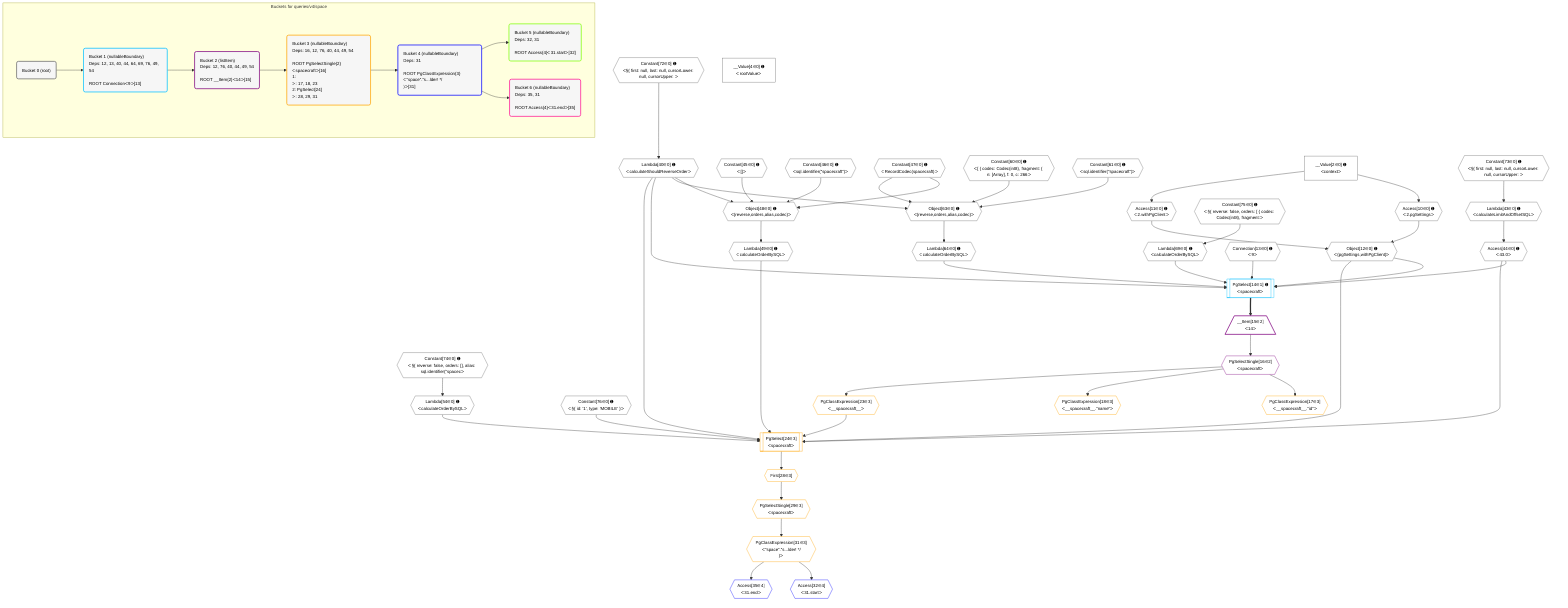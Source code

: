 %%{init: {'themeVariables': { 'fontSize': '12px'}}}%%
graph TD
    classDef path fill:#eee,stroke:#000,color:#000
    classDef plan fill:#fff,stroke-width:1px,color:#000
    classDef itemplan fill:#fff,stroke-width:2px,color:#000
    classDef unbatchedplan fill:#dff,stroke-width:1px,color:#000
    classDef sideeffectplan fill:#fcc,stroke-width:2px,color:#000
    classDef bucket fill:#f6f6f6,color:#000,stroke-width:2px,text-align:left


    %% plan dependencies
    Object48{{"Object[48∈0] ➊<br />ᐸ{reverse,orders,alias,codec}ᐳ"}}:::plan
    Lambda40{{"Lambda[40∈0] ➊<br />ᐸcalculateShouldReverseOrderᐳ"}}:::plan
    Constant45{{"Constant[45∈0] ➊<br />ᐸ[]ᐳ"}}:::plan
    Constant46{{"Constant[46∈0] ➊<br />ᐸsql.identifier(”spacecraft”)ᐳ"}}:::plan
    Constant47{{"Constant[47∈0] ➊<br />ᐸRecordCodec(spacecraft)ᐳ"}}:::plan
    Lambda40 & Constant45 & Constant46 & Constant47 --> Object48
    Object63{{"Object[63∈0] ➊<br />ᐸ{reverse,orders,alias,codec}ᐳ"}}:::plan
    Constant60{{"Constant[60∈0] ➊<br />ᐸ[ { codec: Codec(int8), fragment: { n: [Array], f: 0, c: 266ᐳ"}}:::plan
    Constant61{{"Constant[61∈0] ➊<br />ᐸsql.identifier(”spacecraft”)ᐳ"}}:::plan
    Lambda40 & Constant60 & Constant61 & Constant47 --> Object63
    Object12{{"Object[12∈0] ➊<br />ᐸ{pgSettings,withPgClient}ᐳ"}}:::plan
    Access10{{"Access[10∈0] ➊<br />ᐸ2.pgSettingsᐳ"}}:::plan
    Access11{{"Access[11∈0] ➊<br />ᐸ2.withPgClientᐳ"}}:::plan
    Access10 & Access11 --> Object12
    __Value2["__Value[2∈0] ➊<br />ᐸcontextᐳ"]:::plan
    __Value2 --> Access10
    __Value2 --> Access11
    Constant72{{"Constant[72∈0] ➊<br />ᐸ§{ first: null, last: null, cursorLower: null, cursorUpper: ᐳ"}}:::plan
    Constant72 --> Lambda40
    Lambda43{{"Lambda[43∈0] ➊<br />ᐸcalculateLimitAndOffsetSQLᐳ"}}:::plan
    Constant73{{"Constant[73∈0] ➊<br />ᐸ§{ first: null, last: null, cursorLower: null, cursorUpper: ᐳ"}}:::plan
    Constant73 --> Lambda43
    Access44{{"Access[44∈0] ➊<br />ᐸ43.0ᐳ"}}:::plan
    Lambda43 --> Access44
    Lambda49{{"Lambda[49∈0] ➊<br />ᐸcalculateOrderBySQLᐳ"}}:::plan
    Object48 --> Lambda49
    Lambda54{{"Lambda[54∈0] ➊<br />ᐸcalculateOrderBySQLᐳ"}}:::plan
    Constant74{{"Constant[74∈0] ➊<br />ᐸ§{ reverse: false, orders: [], alias: sql.identifier(”spacecᐳ"}}:::plan
    Constant74 --> Lambda54
    Lambda64{{"Lambda[64∈0] ➊<br />ᐸcalculateOrderBySQLᐳ"}}:::plan
    Object63 --> Lambda64
    Lambda69{{"Lambda[69∈0] ➊<br />ᐸcalculateOrderBySQLᐳ"}}:::plan
    Constant75{{"Constant[75∈0] ➊<br />ᐸ§{ reverse: false, orders: [ { codec: Codec(int8), fragment:ᐳ"}}:::plan
    Constant75 --> Lambda69
    __Value4["__Value[4∈0] ➊<br />ᐸrootValueᐳ"]:::plan
    Connection13{{"Connection[13∈0] ➊<br />ᐸ9ᐳ"}}:::plan
    Constant76{{"Constant[76∈0] ➊<br />ᐸ§{ id: '1', type: 'MOBILE' }ᐳ"}}:::plan
    PgSelect14[["PgSelect[14∈1] ➊<br />ᐸspacecraftᐳ"]]:::plan
    Object12 & Connection13 & Lambda40 & Access44 & Lambda64 & Lambda69 --> PgSelect14
    __Item15[/"__Item[15∈2]<br />ᐸ14ᐳ"\]:::itemplan
    PgSelect14 ==> __Item15
    PgSelectSingle16{{"PgSelectSingle[16∈2]<br />ᐸspacecraftᐳ"}}:::plan
    __Item15 --> PgSelectSingle16
    PgSelect24[["PgSelect[24∈3]<br />ᐸspacecraftᐳ"]]:::plan
    PgClassExpression23{{"PgClassExpression[23∈3]<br />ᐸ__spacecraft__ᐳ"}}:::plan
    Object12 & PgClassExpression23 & Constant76 & Lambda40 & Access44 & Lambda49 & Lambda54 --> PgSelect24
    PgClassExpression17{{"PgClassExpression[17∈3]<br />ᐸ__spacecraft__.”id”ᐳ"}}:::plan
    PgSelectSingle16 --> PgClassExpression17
    PgClassExpression18{{"PgClassExpression[18∈3]<br />ᐸ__spacecraft__.”name”ᐳ"}}:::plan
    PgSelectSingle16 --> PgClassExpression18
    PgSelectSingle16 --> PgClassExpression23
    First28{{"First[28∈3]"}}:::plan
    PgSelect24 --> First28
    PgSelectSingle29{{"PgSelectSingle[29∈3]<br />ᐸspacecraftᐳ"}}:::plan
    First28 --> PgSelectSingle29
    PgClassExpression31{{"PgClassExpression[31∈3]<br />ᐸ”space”.”s...lder! */<br />)ᐳ"}}:::plan
    PgSelectSingle29 --> PgClassExpression31
    Access32{{"Access[32∈4]<br />ᐸ31.startᐳ"}}:::plan
    PgClassExpression31 --> Access32
    Access35{{"Access[35∈4]<br />ᐸ31.endᐳ"}}:::plan
    PgClassExpression31 --> Access35

    %% define steps

    subgraph "Buckets for queries/v4/space"
    Bucket0("Bucket 0 (root)"):::bucket
    classDef bucket0 stroke:#696969
    class Bucket0,__Value2,__Value4,Access10,Access11,Object12,Connection13,Lambda40,Lambda43,Access44,Constant45,Constant46,Constant47,Object48,Lambda49,Lambda54,Constant60,Constant61,Object63,Lambda64,Lambda69,Constant72,Constant73,Constant74,Constant75,Constant76 bucket0
    Bucket1("Bucket 1 (nullableBoundary)<br />Deps: 12, 13, 40, 44, 64, 69, 76, 49, 54<br /><br />ROOT Connectionᐸ9ᐳ[13]"):::bucket
    classDef bucket1 stroke:#00bfff
    class Bucket1,PgSelect14 bucket1
    Bucket2("Bucket 2 (listItem)<br />Deps: 12, 76, 40, 44, 49, 54<br /><br />ROOT __Item{2}ᐸ14ᐳ[15]"):::bucket
    classDef bucket2 stroke:#7f007f
    class Bucket2,__Item15,PgSelectSingle16 bucket2
    Bucket3("Bucket 3 (nullableBoundary)<br />Deps: 16, 12, 76, 40, 44, 49, 54<br /><br />ROOT PgSelectSingle{2}ᐸspacecraftᐳ[16]<br />1: <br />ᐳ: 17, 18, 23<br />2: PgSelect[24]<br />ᐳ: 28, 29, 31"):::bucket
    classDef bucket3 stroke:#ffa500
    class Bucket3,PgClassExpression17,PgClassExpression18,PgClassExpression23,PgSelect24,First28,PgSelectSingle29,PgClassExpression31 bucket3
    Bucket4("Bucket 4 (nullableBoundary)<br />Deps: 31<br /><br />ROOT PgClassExpression{3}ᐸ”space”.”s...lder! */<br />)ᐳ[31]"):::bucket
    classDef bucket4 stroke:#0000ff
    class Bucket4,Access32,Access35 bucket4
    Bucket5("Bucket 5 (nullableBoundary)<br />Deps: 32, 31<br /><br />ROOT Access{4}ᐸ31.startᐳ[32]"):::bucket
    classDef bucket5 stroke:#7fff00
    class Bucket5 bucket5
    Bucket6("Bucket 6 (nullableBoundary)<br />Deps: 35, 31<br /><br />ROOT Access{4}ᐸ31.endᐳ[35]"):::bucket
    classDef bucket6 stroke:#ff1493
    class Bucket6 bucket6
    Bucket0 --> Bucket1
    Bucket1 --> Bucket2
    Bucket2 --> Bucket3
    Bucket3 --> Bucket4
    Bucket4 --> Bucket5 & Bucket6
    end